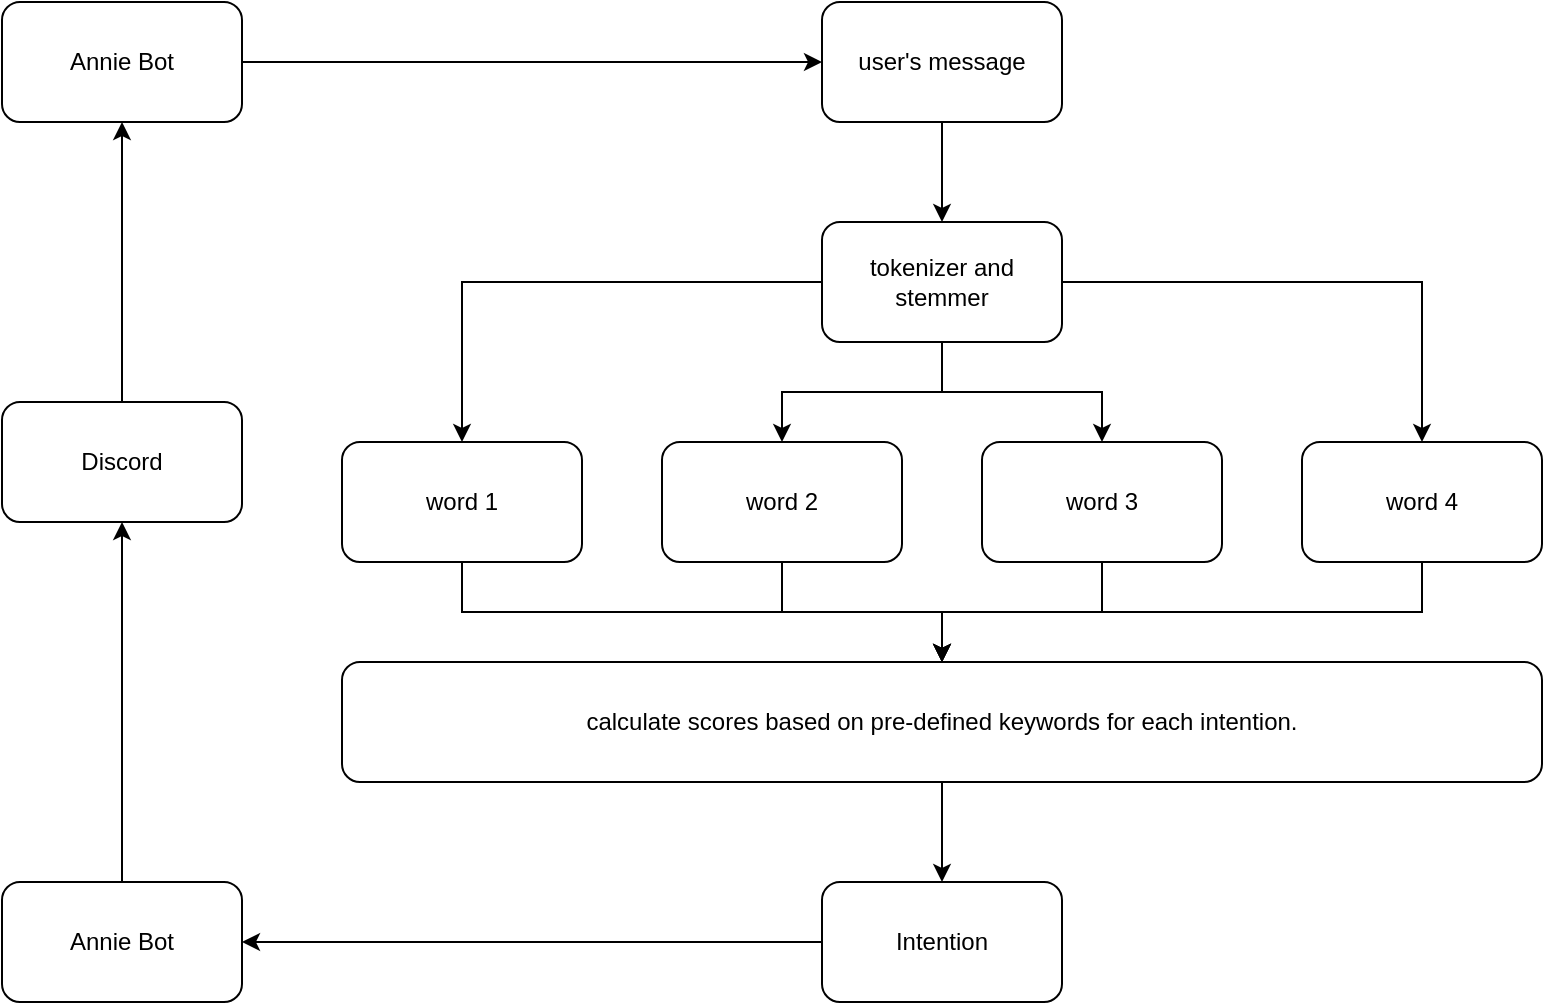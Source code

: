 <mxfile version="20.5.3" type="github">
  <diagram id="AATlev8B3ye8RbhryOrD" name="Page-1">
    <mxGraphModel dx="2272" dy="1854" grid="1" gridSize="10" guides="1" tooltips="1" connect="1" arrows="1" fold="1" page="1" pageScale="1" pageWidth="850" pageHeight="1100" math="0" shadow="0">
      <root>
        <mxCell id="0" />
        <mxCell id="1" parent="0" />
        <mxCell id="UxXAKfBfFaziU6dD_f_P-16" style="edgeStyle=orthogonalEdgeStyle;rounded=0;orthogonalLoop=1;jettySize=auto;html=1;entryX=0.5;entryY=0;entryDx=0;entryDy=0;" edge="1" parent="1" source="UxXAKfBfFaziU6dD_f_P-1" target="UxXAKfBfFaziU6dD_f_P-2">
          <mxGeometry relative="1" as="geometry" />
        </mxCell>
        <mxCell id="UxXAKfBfFaziU6dD_f_P-1" value="user&#39;s message" style="rounded=1;whiteSpace=wrap;html=1;" vertex="1" parent="1">
          <mxGeometry x="310" y="-10" width="120" height="60" as="geometry" />
        </mxCell>
        <mxCell id="UxXAKfBfFaziU6dD_f_P-17" style="edgeStyle=orthogonalEdgeStyle;rounded=0;orthogonalLoop=1;jettySize=auto;html=1;entryX=0.5;entryY=0;entryDx=0;entryDy=0;" edge="1" parent="1" source="UxXAKfBfFaziU6dD_f_P-2" target="UxXAKfBfFaziU6dD_f_P-4">
          <mxGeometry relative="1" as="geometry" />
        </mxCell>
        <mxCell id="UxXAKfBfFaziU6dD_f_P-18" style="edgeStyle=orthogonalEdgeStyle;rounded=0;orthogonalLoop=1;jettySize=auto;html=1;" edge="1" parent="1" source="UxXAKfBfFaziU6dD_f_P-2" target="UxXAKfBfFaziU6dD_f_P-5">
          <mxGeometry relative="1" as="geometry" />
        </mxCell>
        <mxCell id="UxXAKfBfFaziU6dD_f_P-19" value="" style="edgeStyle=orthogonalEdgeStyle;rounded=0;orthogonalLoop=1;jettySize=auto;html=1;" edge="1" parent="1" source="UxXAKfBfFaziU6dD_f_P-2" target="UxXAKfBfFaziU6dD_f_P-6">
          <mxGeometry relative="1" as="geometry" />
        </mxCell>
        <mxCell id="UxXAKfBfFaziU6dD_f_P-20" style="edgeStyle=orthogonalEdgeStyle;rounded=0;orthogonalLoop=1;jettySize=auto;html=1;" edge="1" parent="1" source="UxXAKfBfFaziU6dD_f_P-2" target="UxXAKfBfFaziU6dD_f_P-7">
          <mxGeometry relative="1" as="geometry" />
        </mxCell>
        <mxCell id="UxXAKfBfFaziU6dD_f_P-2" value="tokenizer and stemmer" style="rounded=1;whiteSpace=wrap;html=1;" vertex="1" parent="1">
          <mxGeometry x="310" y="100" width="120" height="60" as="geometry" />
        </mxCell>
        <mxCell id="UxXAKfBfFaziU6dD_f_P-50" style="edgeStyle=orthogonalEdgeStyle;rounded=0;orthogonalLoop=1;jettySize=auto;html=1;" edge="1" parent="1" source="UxXAKfBfFaziU6dD_f_P-4" target="UxXAKfBfFaziU6dD_f_P-47">
          <mxGeometry relative="1" as="geometry" />
        </mxCell>
        <mxCell id="UxXAKfBfFaziU6dD_f_P-4" value="word 1" style="rounded=1;whiteSpace=wrap;html=1;" vertex="1" parent="1">
          <mxGeometry x="70" y="210" width="120" height="60" as="geometry" />
        </mxCell>
        <mxCell id="UxXAKfBfFaziU6dD_f_P-51" style="edgeStyle=orthogonalEdgeStyle;rounded=0;orthogonalLoop=1;jettySize=auto;html=1;" edge="1" parent="1" source="UxXAKfBfFaziU6dD_f_P-5" target="UxXAKfBfFaziU6dD_f_P-47">
          <mxGeometry relative="1" as="geometry" />
        </mxCell>
        <mxCell id="UxXAKfBfFaziU6dD_f_P-5" value="word 2" style="rounded=1;whiteSpace=wrap;html=1;" vertex="1" parent="1">
          <mxGeometry x="230" y="210" width="120" height="60" as="geometry" />
        </mxCell>
        <mxCell id="UxXAKfBfFaziU6dD_f_P-53" style="edgeStyle=orthogonalEdgeStyle;rounded=0;orthogonalLoop=1;jettySize=auto;html=1;entryX=0.5;entryY=0;entryDx=0;entryDy=0;" edge="1" parent="1" source="UxXAKfBfFaziU6dD_f_P-6" target="UxXAKfBfFaziU6dD_f_P-47">
          <mxGeometry relative="1" as="geometry" />
        </mxCell>
        <mxCell id="UxXAKfBfFaziU6dD_f_P-6" value="word 3" style="rounded=1;whiteSpace=wrap;html=1;" vertex="1" parent="1">
          <mxGeometry x="390" y="210" width="120" height="60" as="geometry" />
        </mxCell>
        <mxCell id="UxXAKfBfFaziU6dD_f_P-54" style="edgeStyle=orthogonalEdgeStyle;rounded=0;orthogonalLoop=1;jettySize=auto;html=1;" edge="1" parent="1" source="UxXAKfBfFaziU6dD_f_P-7" target="UxXAKfBfFaziU6dD_f_P-47">
          <mxGeometry relative="1" as="geometry" />
        </mxCell>
        <mxCell id="UxXAKfBfFaziU6dD_f_P-7" value="word 4" style="rounded=1;whiteSpace=wrap;html=1;" vertex="1" parent="1">
          <mxGeometry x="550" y="210" width="120" height="60" as="geometry" />
        </mxCell>
        <mxCell id="UxXAKfBfFaziU6dD_f_P-62" style="edgeStyle=orthogonalEdgeStyle;rounded=0;orthogonalLoop=1;jettySize=auto;html=1;entryX=0.5;entryY=0;entryDx=0;entryDy=0;" edge="1" parent="1" source="UxXAKfBfFaziU6dD_f_P-47" target="UxXAKfBfFaziU6dD_f_P-61">
          <mxGeometry relative="1" as="geometry" />
        </mxCell>
        <mxCell id="UxXAKfBfFaziU6dD_f_P-47" value="calculate scores based on pre-defined keywords for each intention." style="rounded=1;whiteSpace=wrap;html=1;" vertex="1" parent="1">
          <mxGeometry x="70" y="320" width="600" height="60" as="geometry" />
        </mxCell>
        <mxCell id="UxXAKfBfFaziU6dD_f_P-59" style="edgeStyle=orthogonalEdgeStyle;rounded=0;orthogonalLoop=1;jettySize=auto;html=1;entryX=0.5;entryY=1;entryDx=0;entryDy=0;" edge="1" parent="1" source="UxXAKfBfFaziU6dD_f_P-55" target="UxXAKfBfFaziU6dD_f_P-57">
          <mxGeometry relative="1" as="geometry" />
        </mxCell>
        <mxCell id="UxXAKfBfFaziU6dD_f_P-55" value="Annie Bot" style="rounded=1;whiteSpace=wrap;html=1;" vertex="1" parent="1">
          <mxGeometry x="-100" y="430" width="120" height="60" as="geometry" />
        </mxCell>
        <mxCell id="UxXAKfBfFaziU6dD_f_P-68" style="edgeStyle=orthogonalEdgeStyle;rounded=0;orthogonalLoop=1;jettySize=auto;html=1;entryX=0.5;entryY=1;entryDx=0;entryDy=0;" edge="1" parent="1" source="UxXAKfBfFaziU6dD_f_P-57" target="UxXAKfBfFaziU6dD_f_P-64">
          <mxGeometry relative="1" as="geometry" />
        </mxCell>
        <mxCell id="UxXAKfBfFaziU6dD_f_P-57" value="Discord" style="rounded=1;whiteSpace=wrap;html=1;" vertex="1" parent="1">
          <mxGeometry x="-100" y="190" width="120" height="60" as="geometry" />
        </mxCell>
        <mxCell id="UxXAKfBfFaziU6dD_f_P-66" style="edgeStyle=orthogonalEdgeStyle;rounded=0;orthogonalLoop=1;jettySize=auto;html=1;entryX=1;entryY=0.5;entryDx=0;entryDy=0;" edge="1" parent="1" source="UxXAKfBfFaziU6dD_f_P-61" target="UxXAKfBfFaziU6dD_f_P-55">
          <mxGeometry relative="1" as="geometry" />
        </mxCell>
        <mxCell id="UxXAKfBfFaziU6dD_f_P-61" value="Intention" style="rounded=1;whiteSpace=wrap;html=1;" vertex="1" parent="1">
          <mxGeometry x="310" y="430" width="120" height="60" as="geometry" />
        </mxCell>
        <mxCell id="UxXAKfBfFaziU6dD_f_P-67" style="edgeStyle=orthogonalEdgeStyle;rounded=0;orthogonalLoop=1;jettySize=auto;html=1;entryX=0;entryY=0.5;entryDx=0;entryDy=0;" edge="1" parent="1" source="UxXAKfBfFaziU6dD_f_P-64" target="UxXAKfBfFaziU6dD_f_P-1">
          <mxGeometry relative="1" as="geometry" />
        </mxCell>
        <mxCell id="UxXAKfBfFaziU6dD_f_P-64" value="Annie Bot" style="rounded=1;whiteSpace=wrap;html=1;" vertex="1" parent="1">
          <mxGeometry x="-100" y="-10" width="120" height="60" as="geometry" />
        </mxCell>
      </root>
    </mxGraphModel>
  </diagram>
</mxfile>
